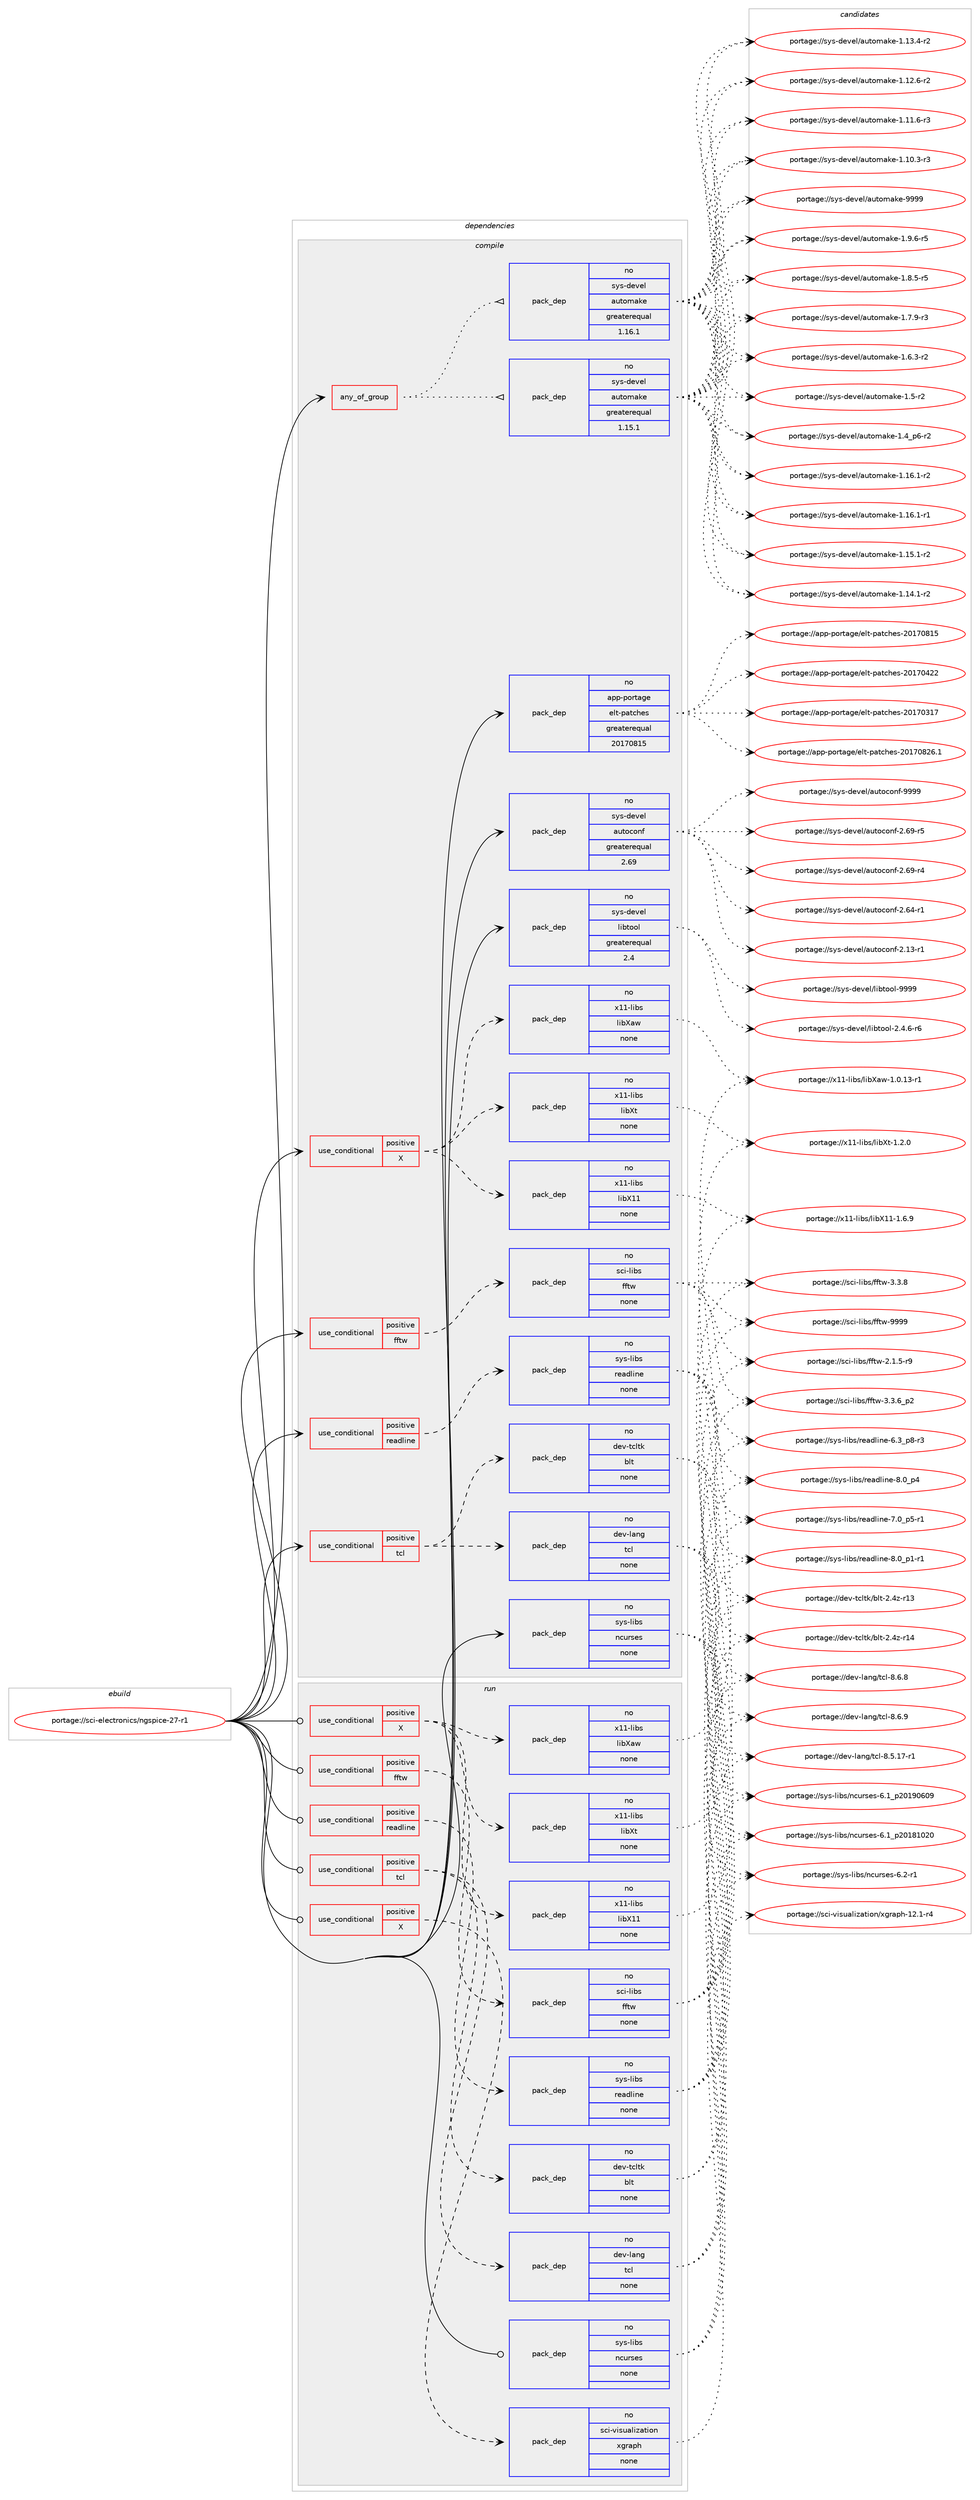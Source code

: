 digraph prolog {

# *************
# Graph options
# *************

newrank=true;
concentrate=true;
compound=true;
graph [rankdir=LR,fontname=Helvetica,fontsize=10,ranksep=1.5];#, ranksep=2.5, nodesep=0.2];
edge  [arrowhead=vee];
node  [fontname=Helvetica,fontsize=10];

# **********
# The ebuild
# **********

subgraph cluster_leftcol {
color=gray;
rank=same;
label=<<i>ebuild</i>>;
id [label="portage://sci-electronics/ngspice-27-r1", color=red, width=4, href="../sci-electronics/ngspice-27-r1.svg"];
}

# ****************
# The dependencies
# ****************

subgraph cluster_midcol {
color=gray;
label=<<i>dependencies</i>>;
subgraph cluster_compile {
fillcolor="#eeeeee";
style=filled;
label=<<i>compile</i>>;
subgraph any1467 {
dependency86461 [label=<<TABLE BORDER="0" CELLBORDER="1" CELLSPACING="0" CELLPADDING="4"><TR><TD CELLPADDING="10">any_of_group</TD></TR></TABLE>>, shape=none, color=red];subgraph pack67721 {
dependency86462 [label=<<TABLE BORDER="0" CELLBORDER="1" CELLSPACING="0" CELLPADDING="4" WIDTH="220"><TR><TD ROWSPAN="6" CELLPADDING="30">pack_dep</TD></TR><TR><TD WIDTH="110">no</TD></TR><TR><TD>sys-devel</TD></TR><TR><TD>automake</TD></TR><TR><TD>greaterequal</TD></TR><TR><TD>1.16.1</TD></TR></TABLE>>, shape=none, color=blue];
}
dependency86461:e -> dependency86462:w [weight=20,style="dotted",arrowhead="oinv"];
subgraph pack67722 {
dependency86463 [label=<<TABLE BORDER="0" CELLBORDER="1" CELLSPACING="0" CELLPADDING="4" WIDTH="220"><TR><TD ROWSPAN="6" CELLPADDING="30">pack_dep</TD></TR><TR><TD WIDTH="110">no</TD></TR><TR><TD>sys-devel</TD></TR><TR><TD>automake</TD></TR><TR><TD>greaterequal</TD></TR><TR><TD>1.15.1</TD></TR></TABLE>>, shape=none, color=blue];
}
dependency86461:e -> dependency86463:w [weight=20,style="dotted",arrowhead="oinv"];
}
id:e -> dependency86461:w [weight=20,style="solid",arrowhead="vee"];
subgraph cond17200 {
dependency86464 [label=<<TABLE BORDER="0" CELLBORDER="1" CELLSPACING="0" CELLPADDING="4"><TR><TD ROWSPAN="3" CELLPADDING="10">use_conditional</TD></TR><TR><TD>positive</TD></TR><TR><TD>X</TD></TR></TABLE>>, shape=none, color=red];
subgraph pack67723 {
dependency86465 [label=<<TABLE BORDER="0" CELLBORDER="1" CELLSPACING="0" CELLPADDING="4" WIDTH="220"><TR><TD ROWSPAN="6" CELLPADDING="30">pack_dep</TD></TR><TR><TD WIDTH="110">no</TD></TR><TR><TD>x11-libs</TD></TR><TR><TD>libXaw</TD></TR><TR><TD>none</TD></TR><TR><TD></TD></TR></TABLE>>, shape=none, color=blue];
}
dependency86464:e -> dependency86465:w [weight=20,style="dashed",arrowhead="vee"];
subgraph pack67724 {
dependency86466 [label=<<TABLE BORDER="0" CELLBORDER="1" CELLSPACING="0" CELLPADDING="4" WIDTH="220"><TR><TD ROWSPAN="6" CELLPADDING="30">pack_dep</TD></TR><TR><TD WIDTH="110">no</TD></TR><TR><TD>x11-libs</TD></TR><TR><TD>libXt</TD></TR><TR><TD>none</TD></TR><TR><TD></TD></TR></TABLE>>, shape=none, color=blue];
}
dependency86464:e -> dependency86466:w [weight=20,style="dashed",arrowhead="vee"];
subgraph pack67725 {
dependency86467 [label=<<TABLE BORDER="0" CELLBORDER="1" CELLSPACING="0" CELLPADDING="4" WIDTH="220"><TR><TD ROWSPAN="6" CELLPADDING="30">pack_dep</TD></TR><TR><TD WIDTH="110">no</TD></TR><TR><TD>x11-libs</TD></TR><TR><TD>libX11</TD></TR><TR><TD>none</TD></TR><TR><TD></TD></TR></TABLE>>, shape=none, color=blue];
}
dependency86464:e -> dependency86467:w [weight=20,style="dashed",arrowhead="vee"];
}
id:e -> dependency86464:w [weight=20,style="solid",arrowhead="vee"];
subgraph cond17201 {
dependency86468 [label=<<TABLE BORDER="0" CELLBORDER="1" CELLSPACING="0" CELLPADDING="4"><TR><TD ROWSPAN="3" CELLPADDING="10">use_conditional</TD></TR><TR><TD>positive</TD></TR><TR><TD>fftw</TD></TR></TABLE>>, shape=none, color=red];
subgraph pack67726 {
dependency86469 [label=<<TABLE BORDER="0" CELLBORDER="1" CELLSPACING="0" CELLPADDING="4" WIDTH="220"><TR><TD ROWSPAN="6" CELLPADDING="30">pack_dep</TD></TR><TR><TD WIDTH="110">no</TD></TR><TR><TD>sci-libs</TD></TR><TR><TD>fftw</TD></TR><TR><TD>none</TD></TR><TR><TD></TD></TR></TABLE>>, shape=none, color=blue];
}
dependency86468:e -> dependency86469:w [weight=20,style="dashed",arrowhead="vee"];
}
id:e -> dependency86468:w [weight=20,style="solid",arrowhead="vee"];
subgraph cond17202 {
dependency86470 [label=<<TABLE BORDER="0" CELLBORDER="1" CELLSPACING="0" CELLPADDING="4"><TR><TD ROWSPAN="3" CELLPADDING="10">use_conditional</TD></TR><TR><TD>positive</TD></TR><TR><TD>readline</TD></TR></TABLE>>, shape=none, color=red];
subgraph pack67727 {
dependency86471 [label=<<TABLE BORDER="0" CELLBORDER="1" CELLSPACING="0" CELLPADDING="4" WIDTH="220"><TR><TD ROWSPAN="6" CELLPADDING="30">pack_dep</TD></TR><TR><TD WIDTH="110">no</TD></TR><TR><TD>sys-libs</TD></TR><TR><TD>readline</TD></TR><TR><TD>none</TD></TR><TR><TD></TD></TR></TABLE>>, shape=none, color=blue];
}
dependency86470:e -> dependency86471:w [weight=20,style="dashed",arrowhead="vee"];
}
id:e -> dependency86470:w [weight=20,style="solid",arrowhead="vee"];
subgraph cond17203 {
dependency86472 [label=<<TABLE BORDER="0" CELLBORDER="1" CELLSPACING="0" CELLPADDING="4"><TR><TD ROWSPAN="3" CELLPADDING="10">use_conditional</TD></TR><TR><TD>positive</TD></TR><TR><TD>tcl</TD></TR></TABLE>>, shape=none, color=red];
subgraph pack67728 {
dependency86473 [label=<<TABLE BORDER="0" CELLBORDER="1" CELLSPACING="0" CELLPADDING="4" WIDTH="220"><TR><TD ROWSPAN="6" CELLPADDING="30">pack_dep</TD></TR><TR><TD WIDTH="110">no</TD></TR><TR><TD>dev-lang</TD></TR><TR><TD>tcl</TD></TR><TR><TD>none</TD></TR><TR><TD></TD></TR></TABLE>>, shape=none, color=blue];
}
dependency86472:e -> dependency86473:w [weight=20,style="dashed",arrowhead="vee"];
subgraph pack67729 {
dependency86474 [label=<<TABLE BORDER="0" CELLBORDER="1" CELLSPACING="0" CELLPADDING="4" WIDTH="220"><TR><TD ROWSPAN="6" CELLPADDING="30">pack_dep</TD></TR><TR><TD WIDTH="110">no</TD></TR><TR><TD>dev-tcltk</TD></TR><TR><TD>blt</TD></TR><TR><TD>none</TD></TR><TR><TD></TD></TR></TABLE>>, shape=none, color=blue];
}
dependency86472:e -> dependency86474:w [weight=20,style="dashed",arrowhead="vee"];
}
id:e -> dependency86472:w [weight=20,style="solid",arrowhead="vee"];
subgraph pack67730 {
dependency86475 [label=<<TABLE BORDER="0" CELLBORDER="1" CELLSPACING="0" CELLPADDING="4" WIDTH="220"><TR><TD ROWSPAN="6" CELLPADDING="30">pack_dep</TD></TR><TR><TD WIDTH="110">no</TD></TR><TR><TD>app-portage</TD></TR><TR><TD>elt-patches</TD></TR><TR><TD>greaterequal</TD></TR><TR><TD>20170815</TD></TR></TABLE>>, shape=none, color=blue];
}
id:e -> dependency86475:w [weight=20,style="solid",arrowhead="vee"];
subgraph pack67731 {
dependency86476 [label=<<TABLE BORDER="0" CELLBORDER="1" CELLSPACING="0" CELLPADDING="4" WIDTH="220"><TR><TD ROWSPAN="6" CELLPADDING="30">pack_dep</TD></TR><TR><TD WIDTH="110">no</TD></TR><TR><TD>sys-devel</TD></TR><TR><TD>autoconf</TD></TR><TR><TD>greaterequal</TD></TR><TR><TD>2.69</TD></TR></TABLE>>, shape=none, color=blue];
}
id:e -> dependency86476:w [weight=20,style="solid",arrowhead="vee"];
subgraph pack67732 {
dependency86477 [label=<<TABLE BORDER="0" CELLBORDER="1" CELLSPACING="0" CELLPADDING="4" WIDTH="220"><TR><TD ROWSPAN="6" CELLPADDING="30">pack_dep</TD></TR><TR><TD WIDTH="110">no</TD></TR><TR><TD>sys-devel</TD></TR><TR><TD>libtool</TD></TR><TR><TD>greaterequal</TD></TR><TR><TD>2.4</TD></TR></TABLE>>, shape=none, color=blue];
}
id:e -> dependency86477:w [weight=20,style="solid",arrowhead="vee"];
subgraph pack67733 {
dependency86478 [label=<<TABLE BORDER="0" CELLBORDER="1" CELLSPACING="0" CELLPADDING="4" WIDTH="220"><TR><TD ROWSPAN="6" CELLPADDING="30">pack_dep</TD></TR><TR><TD WIDTH="110">no</TD></TR><TR><TD>sys-libs</TD></TR><TR><TD>ncurses</TD></TR><TR><TD>none</TD></TR><TR><TD></TD></TR></TABLE>>, shape=none, color=blue];
}
id:e -> dependency86478:w [weight=20,style="solid",arrowhead="vee"];
}
subgraph cluster_compileandrun {
fillcolor="#eeeeee";
style=filled;
label=<<i>compile and run</i>>;
}
subgraph cluster_run {
fillcolor="#eeeeee";
style=filled;
label=<<i>run</i>>;
subgraph cond17204 {
dependency86479 [label=<<TABLE BORDER="0" CELLBORDER="1" CELLSPACING="0" CELLPADDING="4"><TR><TD ROWSPAN="3" CELLPADDING="10">use_conditional</TD></TR><TR><TD>positive</TD></TR><TR><TD>X</TD></TR></TABLE>>, shape=none, color=red];
subgraph pack67734 {
dependency86480 [label=<<TABLE BORDER="0" CELLBORDER="1" CELLSPACING="0" CELLPADDING="4" WIDTH="220"><TR><TD ROWSPAN="6" CELLPADDING="30">pack_dep</TD></TR><TR><TD WIDTH="110">no</TD></TR><TR><TD>sci-visualization</TD></TR><TR><TD>xgraph</TD></TR><TR><TD>none</TD></TR><TR><TD></TD></TR></TABLE>>, shape=none, color=blue];
}
dependency86479:e -> dependency86480:w [weight=20,style="dashed",arrowhead="vee"];
}
id:e -> dependency86479:w [weight=20,style="solid",arrowhead="odot"];
subgraph cond17205 {
dependency86481 [label=<<TABLE BORDER="0" CELLBORDER="1" CELLSPACING="0" CELLPADDING="4"><TR><TD ROWSPAN="3" CELLPADDING="10">use_conditional</TD></TR><TR><TD>positive</TD></TR><TR><TD>X</TD></TR></TABLE>>, shape=none, color=red];
subgraph pack67735 {
dependency86482 [label=<<TABLE BORDER="0" CELLBORDER="1" CELLSPACING="0" CELLPADDING="4" WIDTH="220"><TR><TD ROWSPAN="6" CELLPADDING="30">pack_dep</TD></TR><TR><TD WIDTH="110">no</TD></TR><TR><TD>x11-libs</TD></TR><TR><TD>libXaw</TD></TR><TR><TD>none</TD></TR><TR><TD></TD></TR></TABLE>>, shape=none, color=blue];
}
dependency86481:e -> dependency86482:w [weight=20,style="dashed",arrowhead="vee"];
subgraph pack67736 {
dependency86483 [label=<<TABLE BORDER="0" CELLBORDER="1" CELLSPACING="0" CELLPADDING="4" WIDTH="220"><TR><TD ROWSPAN="6" CELLPADDING="30">pack_dep</TD></TR><TR><TD WIDTH="110">no</TD></TR><TR><TD>x11-libs</TD></TR><TR><TD>libXt</TD></TR><TR><TD>none</TD></TR><TR><TD></TD></TR></TABLE>>, shape=none, color=blue];
}
dependency86481:e -> dependency86483:w [weight=20,style="dashed",arrowhead="vee"];
subgraph pack67737 {
dependency86484 [label=<<TABLE BORDER="0" CELLBORDER="1" CELLSPACING="0" CELLPADDING="4" WIDTH="220"><TR><TD ROWSPAN="6" CELLPADDING="30">pack_dep</TD></TR><TR><TD WIDTH="110">no</TD></TR><TR><TD>x11-libs</TD></TR><TR><TD>libX11</TD></TR><TR><TD>none</TD></TR><TR><TD></TD></TR></TABLE>>, shape=none, color=blue];
}
dependency86481:e -> dependency86484:w [weight=20,style="dashed",arrowhead="vee"];
}
id:e -> dependency86481:w [weight=20,style="solid",arrowhead="odot"];
subgraph cond17206 {
dependency86485 [label=<<TABLE BORDER="0" CELLBORDER="1" CELLSPACING="0" CELLPADDING="4"><TR><TD ROWSPAN="3" CELLPADDING="10">use_conditional</TD></TR><TR><TD>positive</TD></TR><TR><TD>fftw</TD></TR></TABLE>>, shape=none, color=red];
subgraph pack67738 {
dependency86486 [label=<<TABLE BORDER="0" CELLBORDER="1" CELLSPACING="0" CELLPADDING="4" WIDTH="220"><TR><TD ROWSPAN="6" CELLPADDING="30">pack_dep</TD></TR><TR><TD WIDTH="110">no</TD></TR><TR><TD>sci-libs</TD></TR><TR><TD>fftw</TD></TR><TR><TD>none</TD></TR><TR><TD></TD></TR></TABLE>>, shape=none, color=blue];
}
dependency86485:e -> dependency86486:w [weight=20,style="dashed",arrowhead="vee"];
}
id:e -> dependency86485:w [weight=20,style="solid",arrowhead="odot"];
subgraph cond17207 {
dependency86487 [label=<<TABLE BORDER="0" CELLBORDER="1" CELLSPACING="0" CELLPADDING="4"><TR><TD ROWSPAN="3" CELLPADDING="10">use_conditional</TD></TR><TR><TD>positive</TD></TR><TR><TD>readline</TD></TR></TABLE>>, shape=none, color=red];
subgraph pack67739 {
dependency86488 [label=<<TABLE BORDER="0" CELLBORDER="1" CELLSPACING="0" CELLPADDING="4" WIDTH="220"><TR><TD ROWSPAN="6" CELLPADDING="30">pack_dep</TD></TR><TR><TD WIDTH="110">no</TD></TR><TR><TD>sys-libs</TD></TR><TR><TD>readline</TD></TR><TR><TD>none</TD></TR><TR><TD></TD></TR></TABLE>>, shape=none, color=blue];
}
dependency86487:e -> dependency86488:w [weight=20,style="dashed",arrowhead="vee"];
}
id:e -> dependency86487:w [weight=20,style="solid",arrowhead="odot"];
subgraph cond17208 {
dependency86489 [label=<<TABLE BORDER="0" CELLBORDER="1" CELLSPACING="0" CELLPADDING="4"><TR><TD ROWSPAN="3" CELLPADDING="10">use_conditional</TD></TR><TR><TD>positive</TD></TR><TR><TD>tcl</TD></TR></TABLE>>, shape=none, color=red];
subgraph pack67740 {
dependency86490 [label=<<TABLE BORDER="0" CELLBORDER="1" CELLSPACING="0" CELLPADDING="4" WIDTH="220"><TR><TD ROWSPAN="6" CELLPADDING="30">pack_dep</TD></TR><TR><TD WIDTH="110">no</TD></TR><TR><TD>dev-lang</TD></TR><TR><TD>tcl</TD></TR><TR><TD>none</TD></TR><TR><TD></TD></TR></TABLE>>, shape=none, color=blue];
}
dependency86489:e -> dependency86490:w [weight=20,style="dashed",arrowhead="vee"];
subgraph pack67741 {
dependency86491 [label=<<TABLE BORDER="0" CELLBORDER="1" CELLSPACING="0" CELLPADDING="4" WIDTH="220"><TR><TD ROWSPAN="6" CELLPADDING="30">pack_dep</TD></TR><TR><TD WIDTH="110">no</TD></TR><TR><TD>dev-tcltk</TD></TR><TR><TD>blt</TD></TR><TR><TD>none</TD></TR><TR><TD></TD></TR></TABLE>>, shape=none, color=blue];
}
dependency86489:e -> dependency86491:w [weight=20,style="dashed",arrowhead="vee"];
}
id:e -> dependency86489:w [weight=20,style="solid",arrowhead="odot"];
subgraph pack67742 {
dependency86492 [label=<<TABLE BORDER="0" CELLBORDER="1" CELLSPACING="0" CELLPADDING="4" WIDTH="220"><TR><TD ROWSPAN="6" CELLPADDING="30">pack_dep</TD></TR><TR><TD WIDTH="110">no</TD></TR><TR><TD>sys-libs</TD></TR><TR><TD>ncurses</TD></TR><TR><TD>none</TD></TR><TR><TD></TD></TR></TABLE>>, shape=none, color=blue];
}
id:e -> dependency86492:w [weight=20,style="solid",arrowhead="odot"];
}
}

# **************
# The candidates
# **************

subgraph cluster_choices {
rank=same;
color=gray;
label=<<i>candidates</i>>;

subgraph choice67721 {
color=black;
nodesep=1;
choice115121115451001011181011084797117116111109971071014557575757 [label="portage://sys-devel/automake-9999", color=red, width=4,href="../sys-devel/automake-9999.svg"];
choice115121115451001011181011084797117116111109971071014549465746544511453 [label="portage://sys-devel/automake-1.9.6-r5", color=red, width=4,href="../sys-devel/automake-1.9.6-r5.svg"];
choice115121115451001011181011084797117116111109971071014549465646534511453 [label="portage://sys-devel/automake-1.8.5-r5", color=red, width=4,href="../sys-devel/automake-1.8.5-r5.svg"];
choice115121115451001011181011084797117116111109971071014549465546574511451 [label="portage://sys-devel/automake-1.7.9-r3", color=red, width=4,href="../sys-devel/automake-1.7.9-r3.svg"];
choice115121115451001011181011084797117116111109971071014549465446514511450 [label="portage://sys-devel/automake-1.6.3-r2", color=red, width=4,href="../sys-devel/automake-1.6.3-r2.svg"];
choice11512111545100101118101108479711711611110997107101454946534511450 [label="portage://sys-devel/automake-1.5-r2", color=red, width=4,href="../sys-devel/automake-1.5-r2.svg"];
choice115121115451001011181011084797117116111109971071014549465295112544511450 [label="portage://sys-devel/automake-1.4_p6-r2", color=red, width=4,href="../sys-devel/automake-1.4_p6-r2.svg"];
choice11512111545100101118101108479711711611110997107101454946495446494511450 [label="portage://sys-devel/automake-1.16.1-r2", color=red, width=4,href="../sys-devel/automake-1.16.1-r2.svg"];
choice11512111545100101118101108479711711611110997107101454946495446494511449 [label="portage://sys-devel/automake-1.16.1-r1", color=red, width=4,href="../sys-devel/automake-1.16.1-r1.svg"];
choice11512111545100101118101108479711711611110997107101454946495346494511450 [label="portage://sys-devel/automake-1.15.1-r2", color=red, width=4,href="../sys-devel/automake-1.15.1-r2.svg"];
choice11512111545100101118101108479711711611110997107101454946495246494511450 [label="portage://sys-devel/automake-1.14.1-r2", color=red, width=4,href="../sys-devel/automake-1.14.1-r2.svg"];
choice11512111545100101118101108479711711611110997107101454946495146524511450 [label="portage://sys-devel/automake-1.13.4-r2", color=red, width=4,href="../sys-devel/automake-1.13.4-r2.svg"];
choice11512111545100101118101108479711711611110997107101454946495046544511450 [label="portage://sys-devel/automake-1.12.6-r2", color=red, width=4,href="../sys-devel/automake-1.12.6-r2.svg"];
choice11512111545100101118101108479711711611110997107101454946494946544511451 [label="portage://sys-devel/automake-1.11.6-r3", color=red, width=4,href="../sys-devel/automake-1.11.6-r3.svg"];
choice11512111545100101118101108479711711611110997107101454946494846514511451 [label="portage://sys-devel/automake-1.10.3-r3", color=red, width=4,href="../sys-devel/automake-1.10.3-r3.svg"];
dependency86462:e -> choice115121115451001011181011084797117116111109971071014557575757:w [style=dotted,weight="100"];
dependency86462:e -> choice115121115451001011181011084797117116111109971071014549465746544511453:w [style=dotted,weight="100"];
dependency86462:e -> choice115121115451001011181011084797117116111109971071014549465646534511453:w [style=dotted,weight="100"];
dependency86462:e -> choice115121115451001011181011084797117116111109971071014549465546574511451:w [style=dotted,weight="100"];
dependency86462:e -> choice115121115451001011181011084797117116111109971071014549465446514511450:w [style=dotted,weight="100"];
dependency86462:e -> choice11512111545100101118101108479711711611110997107101454946534511450:w [style=dotted,weight="100"];
dependency86462:e -> choice115121115451001011181011084797117116111109971071014549465295112544511450:w [style=dotted,weight="100"];
dependency86462:e -> choice11512111545100101118101108479711711611110997107101454946495446494511450:w [style=dotted,weight="100"];
dependency86462:e -> choice11512111545100101118101108479711711611110997107101454946495446494511449:w [style=dotted,weight="100"];
dependency86462:e -> choice11512111545100101118101108479711711611110997107101454946495346494511450:w [style=dotted,weight="100"];
dependency86462:e -> choice11512111545100101118101108479711711611110997107101454946495246494511450:w [style=dotted,weight="100"];
dependency86462:e -> choice11512111545100101118101108479711711611110997107101454946495146524511450:w [style=dotted,weight="100"];
dependency86462:e -> choice11512111545100101118101108479711711611110997107101454946495046544511450:w [style=dotted,weight="100"];
dependency86462:e -> choice11512111545100101118101108479711711611110997107101454946494946544511451:w [style=dotted,weight="100"];
dependency86462:e -> choice11512111545100101118101108479711711611110997107101454946494846514511451:w [style=dotted,weight="100"];
}
subgraph choice67722 {
color=black;
nodesep=1;
choice115121115451001011181011084797117116111109971071014557575757 [label="portage://sys-devel/automake-9999", color=red, width=4,href="../sys-devel/automake-9999.svg"];
choice115121115451001011181011084797117116111109971071014549465746544511453 [label="portage://sys-devel/automake-1.9.6-r5", color=red, width=4,href="../sys-devel/automake-1.9.6-r5.svg"];
choice115121115451001011181011084797117116111109971071014549465646534511453 [label="portage://sys-devel/automake-1.8.5-r5", color=red, width=4,href="../sys-devel/automake-1.8.5-r5.svg"];
choice115121115451001011181011084797117116111109971071014549465546574511451 [label="portage://sys-devel/automake-1.7.9-r3", color=red, width=4,href="../sys-devel/automake-1.7.9-r3.svg"];
choice115121115451001011181011084797117116111109971071014549465446514511450 [label="portage://sys-devel/automake-1.6.3-r2", color=red, width=4,href="../sys-devel/automake-1.6.3-r2.svg"];
choice11512111545100101118101108479711711611110997107101454946534511450 [label="portage://sys-devel/automake-1.5-r2", color=red, width=4,href="../sys-devel/automake-1.5-r2.svg"];
choice115121115451001011181011084797117116111109971071014549465295112544511450 [label="portage://sys-devel/automake-1.4_p6-r2", color=red, width=4,href="../sys-devel/automake-1.4_p6-r2.svg"];
choice11512111545100101118101108479711711611110997107101454946495446494511450 [label="portage://sys-devel/automake-1.16.1-r2", color=red, width=4,href="../sys-devel/automake-1.16.1-r2.svg"];
choice11512111545100101118101108479711711611110997107101454946495446494511449 [label="portage://sys-devel/automake-1.16.1-r1", color=red, width=4,href="../sys-devel/automake-1.16.1-r1.svg"];
choice11512111545100101118101108479711711611110997107101454946495346494511450 [label="portage://sys-devel/automake-1.15.1-r2", color=red, width=4,href="../sys-devel/automake-1.15.1-r2.svg"];
choice11512111545100101118101108479711711611110997107101454946495246494511450 [label="portage://sys-devel/automake-1.14.1-r2", color=red, width=4,href="../sys-devel/automake-1.14.1-r2.svg"];
choice11512111545100101118101108479711711611110997107101454946495146524511450 [label="portage://sys-devel/automake-1.13.4-r2", color=red, width=4,href="../sys-devel/automake-1.13.4-r2.svg"];
choice11512111545100101118101108479711711611110997107101454946495046544511450 [label="portage://sys-devel/automake-1.12.6-r2", color=red, width=4,href="../sys-devel/automake-1.12.6-r2.svg"];
choice11512111545100101118101108479711711611110997107101454946494946544511451 [label="portage://sys-devel/automake-1.11.6-r3", color=red, width=4,href="../sys-devel/automake-1.11.6-r3.svg"];
choice11512111545100101118101108479711711611110997107101454946494846514511451 [label="portage://sys-devel/automake-1.10.3-r3", color=red, width=4,href="../sys-devel/automake-1.10.3-r3.svg"];
dependency86463:e -> choice115121115451001011181011084797117116111109971071014557575757:w [style=dotted,weight="100"];
dependency86463:e -> choice115121115451001011181011084797117116111109971071014549465746544511453:w [style=dotted,weight="100"];
dependency86463:e -> choice115121115451001011181011084797117116111109971071014549465646534511453:w [style=dotted,weight="100"];
dependency86463:e -> choice115121115451001011181011084797117116111109971071014549465546574511451:w [style=dotted,weight="100"];
dependency86463:e -> choice115121115451001011181011084797117116111109971071014549465446514511450:w [style=dotted,weight="100"];
dependency86463:e -> choice11512111545100101118101108479711711611110997107101454946534511450:w [style=dotted,weight="100"];
dependency86463:e -> choice115121115451001011181011084797117116111109971071014549465295112544511450:w [style=dotted,weight="100"];
dependency86463:e -> choice11512111545100101118101108479711711611110997107101454946495446494511450:w [style=dotted,weight="100"];
dependency86463:e -> choice11512111545100101118101108479711711611110997107101454946495446494511449:w [style=dotted,weight="100"];
dependency86463:e -> choice11512111545100101118101108479711711611110997107101454946495346494511450:w [style=dotted,weight="100"];
dependency86463:e -> choice11512111545100101118101108479711711611110997107101454946495246494511450:w [style=dotted,weight="100"];
dependency86463:e -> choice11512111545100101118101108479711711611110997107101454946495146524511450:w [style=dotted,weight="100"];
dependency86463:e -> choice11512111545100101118101108479711711611110997107101454946495046544511450:w [style=dotted,weight="100"];
dependency86463:e -> choice11512111545100101118101108479711711611110997107101454946494946544511451:w [style=dotted,weight="100"];
dependency86463:e -> choice11512111545100101118101108479711711611110997107101454946494846514511451:w [style=dotted,weight="100"];
}
subgraph choice67723 {
color=black;
nodesep=1;
choice1204949451081059811547108105988897119454946484649514511449 [label="portage://x11-libs/libXaw-1.0.13-r1", color=red, width=4,href="../x11-libs/libXaw-1.0.13-r1.svg"];
dependency86465:e -> choice1204949451081059811547108105988897119454946484649514511449:w [style=dotted,weight="100"];
}
subgraph choice67724 {
color=black;
nodesep=1;
choice12049494510810598115471081059888116454946504648 [label="portage://x11-libs/libXt-1.2.0", color=red, width=4,href="../x11-libs/libXt-1.2.0.svg"];
dependency86466:e -> choice12049494510810598115471081059888116454946504648:w [style=dotted,weight="100"];
}
subgraph choice67725 {
color=black;
nodesep=1;
choice120494945108105981154710810598884949454946544657 [label="portage://x11-libs/libX11-1.6.9", color=red, width=4,href="../x11-libs/libX11-1.6.9.svg"];
dependency86467:e -> choice120494945108105981154710810598884949454946544657:w [style=dotted,weight="100"];
}
subgraph choice67726 {
color=black;
nodesep=1;
choice115991054510810598115471021021161194557575757 [label="portage://sci-libs/fftw-9999", color=red, width=4,href="../sci-libs/fftw-9999.svg"];
choice11599105451081059811547102102116119455146514656 [label="portage://sci-libs/fftw-3.3.8", color=red, width=4,href="../sci-libs/fftw-3.3.8.svg"];
choice115991054510810598115471021021161194551465146549511250 [label="portage://sci-libs/fftw-3.3.6_p2", color=red, width=4,href="../sci-libs/fftw-3.3.6_p2.svg"];
choice115991054510810598115471021021161194550464946534511457 [label="portage://sci-libs/fftw-2.1.5-r9", color=red, width=4,href="../sci-libs/fftw-2.1.5-r9.svg"];
dependency86469:e -> choice115991054510810598115471021021161194557575757:w [style=dotted,weight="100"];
dependency86469:e -> choice11599105451081059811547102102116119455146514656:w [style=dotted,weight="100"];
dependency86469:e -> choice115991054510810598115471021021161194551465146549511250:w [style=dotted,weight="100"];
dependency86469:e -> choice115991054510810598115471021021161194550464946534511457:w [style=dotted,weight="100"];
}
subgraph choice67727 {
color=black;
nodesep=1;
choice11512111545108105981154711410197100108105110101455646489511252 [label="portage://sys-libs/readline-8.0_p4", color=red, width=4,href="../sys-libs/readline-8.0_p4.svg"];
choice115121115451081059811547114101971001081051101014556464895112494511449 [label="portage://sys-libs/readline-8.0_p1-r1", color=red, width=4,href="../sys-libs/readline-8.0_p1-r1.svg"];
choice115121115451081059811547114101971001081051101014555464895112534511449 [label="portage://sys-libs/readline-7.0_p5-r1", color=red, width=4,href="../sys-libs/readline-7.0_p5-r1.svg"];
choice115121115451081059811547114101971001081051101014554465195112564511451 [label="portage://sys-libs/readline-6.3_p8-r3", color=red, width=4,href="../sys-libs/readline-6.3_p8-r3.svg"];
dependency86471:e -> choice11512111545108105981154711410197100108105110101455646489511252:w [style=dotted,weight="100"];
dependency86471:e -> choice115121115451081059811547114101971001081051101014556464895112494511449:w [style=dotted,weight="100"];
dependency86471:e -> choice115121115451081059811547114101971001081051101014555464895112534511449:w [style=dotted,weight="100"];
dependency86471:e -> choice115121115451081059811547114101971001081051101014554465195112564511451:w [style=dotted,weight="100"];
}
subgraph choice67728 {
color=black;
nodesep=1;
choice10010111845108971101034711699108455646544657 [label="portage://dev-lang/tcl-8.6.9", color=red, width=4,href="../dev-lang/tcl-8.6.9.svg"];
choice10010111845108971101034711699108455646544656 [label="portage://dev-lang/tcl-8.6.8", color=red, width=4,href="../dev-lang/tcl-8.6.8.svg"];
choice10010111845108971101034711699108455646534649554511449 [label="portage://dev-lang/tcl-8.5.17-r1", color=red, width=4,href="../dev-lang/tcl-8.5.17-r1.svg"];
dependency86473:e -> choice10010111845108971101034711699108455646544657:w [style=dotted,weight="100"];
dependency86473:e -> choice10010111845108971101034711699108455646544656:w [style=dotted,weight="100"];
dependency86473:e -> choice10010111845108971101034711699108455646534649554511449:w [style=dotted,weight="100"];
}
subgraph choice67729 {
color=black;
nodesep=1;
choice1001011184511699108116107479810811645504652122451144952 [label="portage://dev-tcltk/blt-2.4z-r14", color=red, width=4,href="../dev-tcltk/blt-2.4z-r14.svg"];
choice1001011184511699108116107479810811645504652122451144951 [label="portage://dev-tcltk/blt-2.4z-r13", color=red, width=4,href="../dev-tcltk/blt-2.4z-r13.svg"];
dependency86474:e -> choice1001011184511699108116107479810811645504652122451144952:w [style=dotted,weight="100"];
dependency86474:e -> choice1001011184511699108116107479810811645504652122451144951:w [style=dotted,weight="100"];
}
subgraph choice67730 {
color=black;
nodesep=1;
choice971121124511211111411697103101471011081164511297116991041011154550484955485650544649 [label="portage://app-portage/elt-patches-20170826.1", color=red, width=4,href="../app-portage/elt-patches-20170826.1.svg"];
choice97112112451121111141169710310147101108116451129711699104101115455048495548564953 [label="portage://app-portage/elt-patches-20170815", color=red, width=4,href="../app-portage/elt-patches-20170815.svg"];
choice97112112451121111141169710310147101108116451129711699104101115455048495548525050 [label="portage://app-portage/elt-patches-20170422", color=red, width=4,href="../app-portage/elt-patches-20170422.svg"];
choice97112112451121111141169710310147101108116451129711699104101115455048495548514955 [label="portage://app-portage/elt-patches-20170317", color=red, width=4,href="../app-portage/elt-patches-20170317.svg"];
dependency86475:e -> choice971121124511211111411697103101471011081164511297116991041011154550484955485650544649:w [style=dotted,weight="100"];
dependency86475:e -> choice97112112451121111141169710310147101108116451129711699104101115455048495548564953:w [style=dotted,weight="100"];
dependency86475:e -> choice97112112451121111141169710310147101108116451129711699104101115455048495548525050:w [style=dotted,weight="100"];
dependency86475:e -> choice97112112451121111141169710310147101108116451129711699104101115455048495548514955:w [style=dotted,weight="100"];
}
subgraph choice67731 {
color=black;
nodesep=1;
choice115121115451001011181011084797117116111991111101024557575757 [label="portage://sys-devel/autoconf-9999", color=red, width=4,href="../sys-devel/autoconf-9999.svg"];
choice1151211154510010111810110847971171161119911111010245504654574511453 [label="portage://sys-devel/autoconf-2.69-r5", color=red, width=4,href="../sys-devel/autoconf-2.69-r5.svg"];
choice1151211154510010111810110847971171161119911111010245504654574511452 [label="portage://sys-devel/autoconf-2.69-r4", color=red, width=4,href="../sys-devel/autoconf-2.69-r4.svg"];
choice1151211154510010111810110847971171161119911111010245504654524511449 [label="portage://sys-devel/autoconf-2.64-r1", color=red, width=4,href="../sys-devel/autoconf-2.64-r1.svg"];
choice1151211154510010111810110847971171161119911111010245504649514511449 [label="portage://sys-devel/autoconf-2.13-r1", color=red, width=4,href="../sys-devel/autoconf-2.13-r1.svg"];
dependency86476:e -> choice115121115451001011181011084797117116111991111101024557575757:w [style=dotted,weight="100"];
dependency86476:e -> choice1151211154510010111810110847971171161119911111010245504654574511453:w [style=dotted,weight="100"];
dependency86476:e -> choice1151211154510010111810110847971171161119911111010245504654574511452:w [style=dotted,weight="100"];
dependency86476:e -> choice1151211154510010111810110847971171161119911111010245504654524511449:w [style=dotted,weight="100"];
dependency86476:e -> choice1151211154510010111810110847971171161119911111010245504649514511449:w [style=dotted,weight="100"];
}
subgraph choice67732 {
color=black;
nodesep=1;
choice1151211154510010111810110847108105981161111111084557575757 [label="portage://sys-devel/libtool-9999", color=red, width=4,href="../sys-devel/libtool-9999.svg"];
choice1151211154510010111810110847108105981161111111084550465246544511454 [label="portage://sys-devel/libtool-2.4.6-r6", color=red, width=4,href="../sys-devel/libtool-2.4.6-r6.svg"];
dependency86477:e -> choice1151211154510010111810110847108105981161111111084557575757:w [style=dotted,weight="100"];
dependency86477:e -> choice1151211154510010111810110847108105981161111111084550465246544511454:w [style=dotted,weight="100"];
}
subgraph choice67733 {
color=black;
nodesep=1;
choice11512111545108105981154711099117114115101115455446504511449 [label="portage://sys-libs/ncurses-6.2-r1", color=red, width=4,href="../sys-libs/ncurses-6.2-r1.svg"];
choice1151211154510810598115471109911711411510111545544649951125048495748544857 [label="portage://sys-libs/ncurses-6.1_p20190609", color=red, width=4,href="../sys-libs/ncurses-6.1_p20190609.svg"];
choice1151211154510810598115471109911711411510111545544649951125048495649485048 [label="portage://sys-libs/ncurses-6.1_p20181020", color=red, width=4,href="../sys-libs/ncurses-6.1_p20181020.svg"];
dependency86478:e -> choice11512111545108105981154711099117114115101115455446504511449:w [style=dotted,weight="100"];
dependency86478:e -> choice1151211154510810598115471109911711411510111545544649951125048495748544857:w [style=dotted,weight="100"];
dependency86478:e -> choice1151211154510810598115471109911711411510111545544649951125048495649485048:w [style=dotted,weight="100"];
}
subgraph choice67734 {
color=black;
nodesep=1;
choice11599105451181051151179710810512297116105111110471201031149711210445495046494511452 [label="portage://sci-visualization/xgraph-12.1-r4", color=red, width=4,href="../sci-visualization/xgraph-12.1-r4.svg"];
dependency86480:e -> choice11599105451181051151179710810512297116105111110471201031149711210445495046494511452:w [style=dotted,weight="100"];
}
subgraph choice67735 {
color=black;
nodesep=1;
choice1204949451081059811547108105988897119454946484649514511449 [label="portage://x11-libs/libXaw-1.0.13-r1", color=red, width=4,href="../x11-libs/libXaw-1.0.13-r1.svg"];
dependency86482:e -> choice1204949451081059811547108105988897119454946484649514511449:w [style=dotted,weight="100"];
}
subgraph choice67736 {
color=black;
nodesep=1;
choice12049494510810598115471081059888116454946504648 [label="portage://x11-libs/libXt-1.2.0", color=red, width=4,href="../x11-libs/libXt-1.2.0.svg"];
dependency86483:e -> choice12049494510810598115471081059888116454946504648:w [style=dotted,weight="100"];
}
subgraph choice67737 {
color=black;
nodesep=1;
choice120494945108105981154710810598884949454946544657 [label="portage://x11-libs/libX11-1.6.9", color=red, width=4,href="../x11-libs/libX11-1.6.9.svg"];
dependency86484:e -> choice120494945108105981154710810598884949454946544657:w [style=dotted,weight="100"];
}
subgraph choice67738 {
color=black;
nodesep=1;
choice115991054510810598115471021021161194557575757 [label="portage://sci-libs/fftw-9999", color=red, width=4,href="../sci-libs/fftw-9999.svg"];
choice11599105451081059811547102102116119455146514656 [label="portage://sci-libs/fftw-3.3.8", color=red, width=4,href="../sci-libs/fftw-3.3.8.svg"];
choice115991054510810598115471021021161194551465146549511250 [label="portage://sci-libs/fftw-3.3.6_p2", color=red, width=4,href="../sci-libs/fftw-3.3.6_p2.svg"];
choice115991054510810598115471021021161194550464946534511457 [label="portage://sci-libs/fftw-2.1.5-r9", color=red, width=4,href="../sci-libs/fftw-2.1.5-r9.svg"];
dependency86486:e -> choice115991054510810598115471021021161194557575757:w [style=dotted,weight="100"];
dependency86486:e -> choice11599105451081059811547102102116119455146514656:w [style=dotted,weight="100"];
dependency86486:e -> choice115991054510810598115471021021161194551465146549511250:w [style=dotted,weight="100"];
dependency86486:e -> choice115991054510810598115471021021161194550464946534511457:w [style=dotted,weight="100"];
}
subgraph choice67739 {
color=black;
nodesep=1;
choice11512111545108105981154711410197100108105110101455646489511252 [label="portage://sys-libs/readline-8.0_p4", color=red, width=4,href="../sys-libs/readline-8.0_p4.svg"];
choice115121115451081059811547114101971001081051101014556464895112494511449 [label="portage://sys-libs/readline-8.0_p1-r1", color=red, width=4,href="../sys-libs/readline-8.0_p1-r1.svg"];
choice115121115451081059811547114101971001081051101014555464895112534511449 [label="portage://sys-libs/readline-7.0_p5-r1", color=red, width=4,href="../sys-libs/readline-7.0_p5-r1.svg"];
choice115121115451081059811547114101971001081051101014554465195112564511451 [label="portage://sys-libs/readline-6.3_p8-r3", color=red, width=4,href="../sys-libs/readline-6.3_p8-r3.svg"];
dependency86488:e -> choice11512111545108105981154711410197100108105110101455646489511252:w [style=dotted,weight="100"];
dependency86488:e -> choice115121115451081059811547114101971001081051101014556464895112494511449:w [style=dotted,weight="100"];
dependency86488:e -> choice115121115451081059811547114101971001081051101014555464895112534511449:w [style=dotted,weight="100"];
dependency86488:e -> choice115121115451081059811547114101971001081051101014554465195112564511451:w [style=dotted,weight="100"];
}
subgraph choice67740 {
color=black;
nodesep=1;
choice10010111845108971101034711699108455646544657 [label="portage://dev-lang/tcl-8.6.9", color=red, width=4,href="../dev-lang/tcl-8.6.9.svg"];
choice10010111845108971101034711699108455646544656 [label="portage://dev-lang/tcl-8.6.8", color=red, width=4,href="../dev-lang/tcl-8.6.8.svg"];
choice10010111845108971101034711699108455646534649554511449 [label="portage://dev-lang/tcl-8.5.17-r1", color=red, width=4,href="../dev-lang/tcl-8.5.17-r1.svg"];
dependency86490:e -> choice10010111845108971101034711699108455646544657:w [style=dotted,weight="100"];
dependency86490:e -> choice10010111845108971101034711699108455646544656:w [style=dotted,weight="100"];
dependency86490:e -> choice10010111845108971101034711699108455646534649554511449:w [style=dotted,weight="100"];
}
subgraph choice67741 {
color=black;
nodesep=1;
choice1001011184511699108116107479810811645504652122451144952 [label="portage://dev-tcltk/blt-2.4z-r14", color=red, width=4,href="../dev-tcltk/blt-2.4z-r14.svg"];
choice1001011184511699108116107479810811645504652122451144951 [label="portage://dev-tcltk/blt-2.4z-r13", color=red, width=4,href="../dev-tcltk/blt-2.4z-r13.svg"];
dependency86491:e -> choice1001011184511699108116107479810811645504652122451144952:w [style=dotted,weight="100"];
dependency86491:e -> choice1001011184511699108116107479810811645504652122451144951:w [style=dotted,weight="100"];
}
subgraph choice67742 {
color=black;
nodesep=1;
choice11512111545108105981154711099117114115101115455446504511449 [label="portage://sys-libs/ncurses-6.2-r1", color=red, width=4,href="../sys-libs/ncurses-6.2-r1.svg"];
choice1151211154510810598115471109911711411510111545544649951125048495748544857 [label="portage://sys-libs/ncurses-6.1_p20190609", color=red, width=4,href="../sys-libs/ncurses-6.1_p20190609.svg"];
choice1151211154510810598115471109911711411510111545544649951125048495649485048 [label="portage://sys-libs/ncurses-6.1_p20181020", color=red, width=4,href="../sys-libs/ncurses-6.1_p20181020.svg"];
dependency86492:e -> choice11512111545108105981154711099117114115101115455446504511449:w [style=dotted,weight="100"];
dependency86492:e -> choice1151211154510810598115471109911711411510111545544649951125048495748544857:w [style=dotted,weight="100"];
dependency86492:e -> choice1151211154510810598115471109911711411510111545544649951125048495649485048:w [style=dotted,weight="100"];
}
}

}
